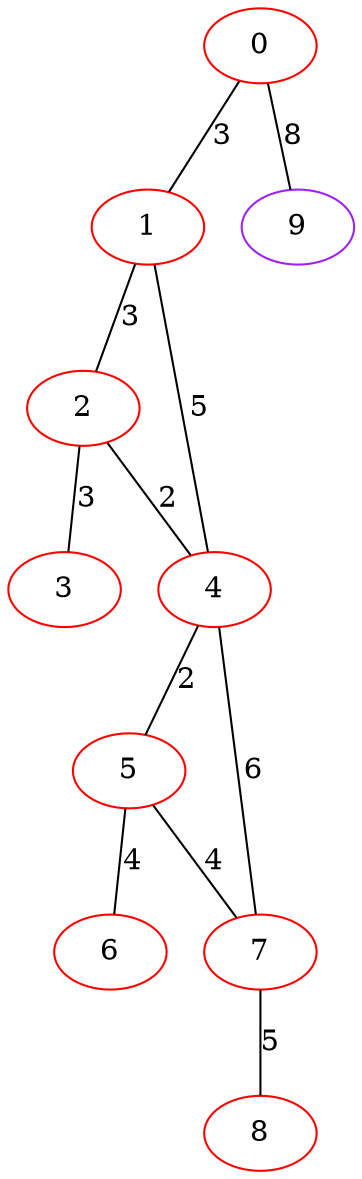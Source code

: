 graph "" {
0 [color=red, weight=1];
1 [color=red, weight=1];
2 [color=red, weight=1];
3 [color=red, weight=1];
4 [color=red, weight=1];
5 [color=red, weight=1];
6 [color=red, weight=1];
7 [color=red, weight=1];
8 [color=red, weight=1];
9 [color=purple, weight=4];
0 -- 1  [key=0, label=3];
0 -- 9  [key=0, label=8];
1 -- 2  [key=0, label=3];
1 -- 4  [key=0, label=5];
2 -- 3  [key=0, label=3];
2 -- 4  [key=0, label=2];
4 -- 5  [key=0, label=2];
4 -- 7  [key=0, label=6];
5 -- 6  [key=0, label=4];
5 -- 7  [key=0, label=4];
7 -- 8  [key=0, label=5];
}
